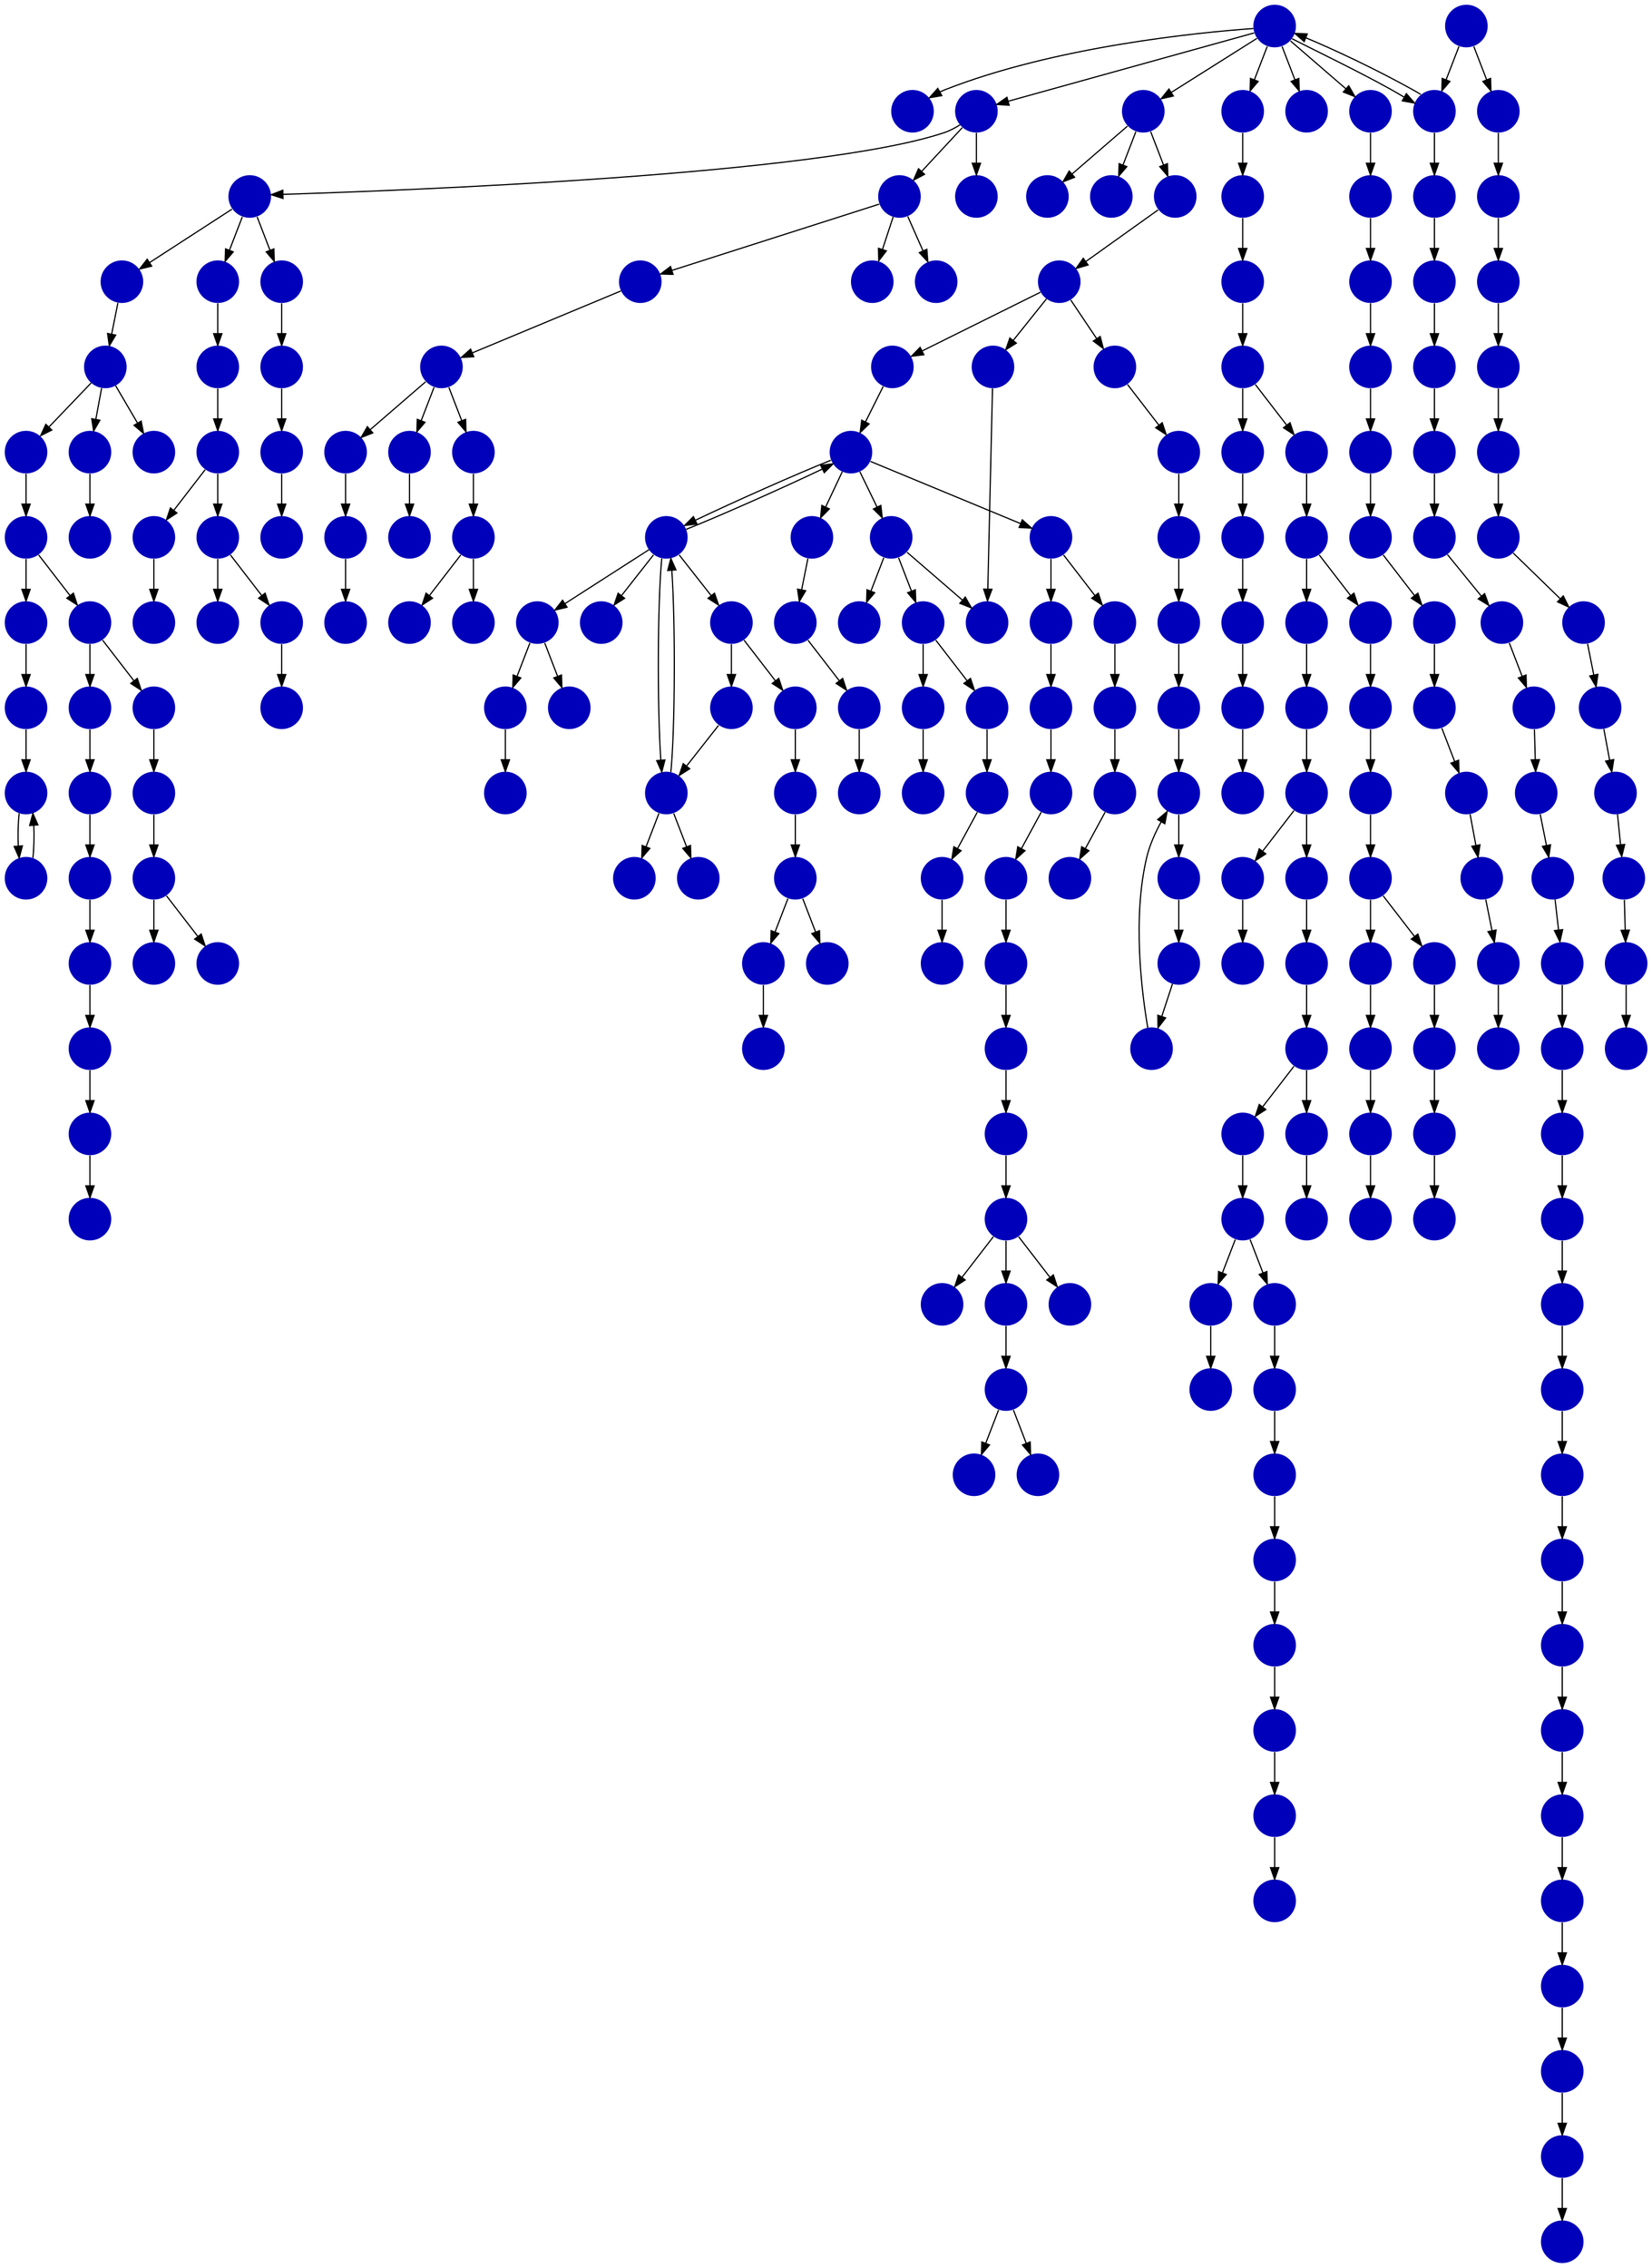 digraph{
0 [tooltip = "C", penwidth = 0, style = filled, fillcolor = "#0000bb", shape = circle, label = ""]
1 [tooltip = "C", penwidth = 0, style = filled, fillcolor = "#0000bb", shape = circle, label = ""]
2 [tooltip = "C", penwidth = 0, style = filled, fillcolor = "#0000bb", shape = circle, label = ""]
3 [tooltip = "C", penwidth = 0, style = filled, fillcolor = "#0000bb", shape = circle, label = ""]
4 [tooltip = "C", penwidth = 0, style = filled, fillcolor = "#0000bb", shape = circle, label = ""]
5 [tooltip = "C", penwidth = 0, style = filled, fillcolor = "#0000bb", shape = circle, label = ""]
6 [tooltip = "C", penwidth = 0, style = filled, fillcolor = "#0000bb", shape = circle, label = ""]
7 [tooltip = "C", penwidth = 0, style = filled, fillcolor = "#0000bb", shape = circle, label = ""]
8 [tooltip = "C", penwidth = 0, style = filled, fillcolor = "#0000bb", shape = circle, label = ""]
9 [tooltip = "C", penwidth = 0, style = filled, fillcolor = "#0000bb", shape = circle, label = ""]
10 [tooltip = "C", penwidth = 0, style = filled, fillcolor = "#0000bb", shape = circle, label = ""]
11 [tooltip = "C", penwidth = 0, style = filled, fillcolor = "#0000bb", shape = circle, label = ""]
12 [tooltip = "C", penwidth = 0, style = filled, fillcolor = "#0000bb", shape = circle, label = ""]
13 [tooltip = "C", penwidth = 0, style = filled, fillcolor = "#0000bb", shape = circle, label = ""]
14 [tooltip = "C", penwidth = 0, style = filled, fillcolor = "#0000bb", shape = circle, label = ""]
15 [tooltip = "C", penwidth = 0, style = filled, fillcolor = "#0000bb", shape = circle, label = ""]
16 [tooltip = "C", penwidth = 0, style = filled, fillcolor = "#0000bb", shape = circle, label = ""]
17 [tooltip = "C", penwidth = 0, style = filled, fillcolor = "#0000bb", shape = circle, label = ""]
18 [tooltip = "C", penwidth = 0, style = filled, fillcolor = "#0000bb", shape = circle, label = ""]
19 [tooltip = "C", penwidth = 0, style = filled, fillcolor = "#0000bb", shape = circle, label = ""]
20 [tooltip = "C", penwidth = 0, style = filled, fillcolor = "#0000bb", shape = circle, label = ""]
21 [tooltip = "C", penwidth = 0, style = filled, fillcolor = "#0000bb", shape = circle, label = ""]
22 [tooltip = "C", penwidth = 0, style = filled, fillcolor = "#0000bb", shape = circle, label = ""]
23 [tooltip = "C", penwidth = 0, style = filled, fillcolor = "#0000bb", shape = circle, label = ""]
24 [tooltip = "C", penwidth = 0, style = filled, fillcolor = "#0000bb", shape = circle, label = ""]
25 [tooltip = "C", penwidth = 0, style = filled, fillcolor = "#0000bb", shape = circle, label = ""]
26 [tooltip = "C", penwidth = 0, style = filled, fillcolor = "#0000bb", shape = circle, label = ""]
27 [tooltip = "C", penwidth = 0, style = filled, fillcolor = "#0000bb", shape = circle, label = ""]
28 [tooltip = "C", penwidth = 0, style = filled, fillcolor = "#0000bb", shape = circle, label = ""]
29 [tooltip = "C", penwidth = 0, style = filled, fillcolor = "#0000bb", shape = circle, label = ""]
30 [tooltip = "C", penwidth = 0, style = filled, fillcolor = "#0000bb", shape = circle, label = ""]
31 [tooltip = "C", penwidth = 0, style = filled, fillcolor = "#0000bb", shape = circle, label = ""]
32 [tooltip = "C", penwidth = 0, style = filled, fillcolor = "#0000bb", shape = circle, label = ""]
33 [tooltip = "C", penwidth = 0, style = filled, fillcolor = "#0000bb", shape = circle, label = ""]
34 [tooltip = "C", penwidth = 0, style = filled, fillcolor = "#0000bb", shape = circle, label = ""]
35 [tooltip = "C", penwidth = 0, style = filled, fillcolor = "#0000bb", shape = circle, label = ""]
36 [tooltip = "C", penwidth = 0, style = filled, fillcolor = "#0000bb", shape = circle, label = ""]
37 [tooltip = "C", penwidth = 0, style = filled, fillcolor = "#0000bb", shape = circle, label = ""]
38 [tooltip = "C", penwidth = 0, style = filled, fillcolor = "#0000bb", shape = circle, label = ""]
39 [tooltip = "C", penwidth = 0, style = filled, fillcolor = "#0000bb", shape = circle, label = ""]
40 [tooltip = "C", penwidth = 0, style = filled, fillcolor = "#0000bb", shape = circle, label = ""]
41 [tooltip = "C", penwidth = 0, style = filled, fillcolor = "#0000bb", shape = circle, label = ""]
42 [tooltip = "C", penwidth = 0, style = filled, fillcolor = "#0000bb", shape = circle, label = ""]
43 [tooltip = "C", penwidth = 0, style = filled, fillcolor = "#0000bb", shape = circle, label = ""]
44 [tooltip = "C", penwidth = 0, style = filled, fillcolor = "#0000bb", shape = circle, label = ""]
45 [tooltip = "C", penwidth = 0, style = filled, fillcolor = "#0000bb", shape = circle, label = ""]
46 [tooltip = "C", penwidth = 0, style = filled, fillcolor = "#0000bb", shape = circle, label = ""]
47 [tooltip = "C", penwidth = 0, style = filled, fillcolor = "#0000bb", shape = circle, label = ""]
48 [tooltip = "C", penwidth = 0, style = filled, fillcolor = "#0000bb", shape = circle, label = ""]
49 [tooltip = "C", penwidth = 0, style = filled, fillcolor = "#0000bb", shape = circle, label = ""]
50 [tooltip = "C", penwidth = 0, style = filled, fillcolor = "#0000bb", shape = circle, label = ""]
51 [tooltip = "C", penwidth = 0, style = filled, fillcolor = "#0000bb", shape = circle, label = ""]
52 [tooltip = "C", penwidth = 0, style = filled, fillcolor = "#0000bb", shape = circle, label = ""]
53 [tooltip = "C", penwidth = 0, style = filled, fillcolor = "#0000bb", shape = circle, label = ""]
54 [tooltip = "C", penwidth = 0, style = filled, fillcolor = "#0000bb", shape = circle, label = ""]
55 [tooltip = "C", penwidth = 0, style = filled, fillcolor = "#0000bb", shape = circle, label = ""]
56 [tooltip = "C", penwidth = 0, style = filled, fillcolor = "#0000bb", shape = circle, label = ""]
57 [tooltip = "C", penwidth = 0, style = filled, fillcolor = "#0000bb", shape = circle, label = ""]
58 [tooltip = "C", penwidth = 0, style = filled, fillcolor = "#0000bb", shape = circle, label = ""]
59 [tooltip = "C", penwidth = 0, style = filled, fillcolor = "#0000bb", shape = circle, label = ""]
60 [tooltip = "C", penwidth = 0, style = filled, fillcolor = "#0000bb", shape = circle, label = ""]
61 [tooltip = "C", penwidth = 0, style = filled, fillcolor = "#0000bb", shape = circle, label = ""]
62 [tooltip = "C", penwidth = 0, style = filled, fillcolor = "#0000bb", shape = circle, label = ""]
63 [tooltip = "C", penwidth = 0, style = filled, fillcolor = "#0000bb", shape = circle, label = ""]
64 [tooltip = "C", penwidth = 0, style = filled, fillcolor = "#0000bb", shape = circle, label = ""]
65 [tooltip = "C", penwidth = 0, style = filled, fillcolor = "#0000bb", shape = circle, label = ""]
66 [tooltip = "C", penwidth = 0, style = filled, fillcolor = "#0000bb", shape = circle, label = ""]
67 [tooltip = "C", penwidth = 0, style = filled, fillcolor = "#0000bb", shape = circle, label = ""]
68 [tooltip = "C", penwidth = 0, style = filled, fillcolor = "#0000bb", shape = circle, label = ""]
69 [tooltip = "C", penwidth = 0, style = filled, fillcolor = "#0000bb", shape = circle, label = ""]
70 [tooltip = "C", penwidth = 0, style = filled, fillcolor = "#0000bb", shape = circle, label = ""]
71 [tooltip = "C", penwidth = 0, style = filled, fillcolor = "#0000bb", shape = circle, label = ""]
72 [tooltip = "C", penwidth = 0, style = filled, fillcolor = "#0000bb", shape = circle, label = ""]
73 [tooltip = "C", penwidth = 0, style = filled, fillcolor = "#0000bb", shape = circle, label = ""]
74 [tooltip = "C", penwidth = 0, style = filled, fillcolor = "#0000bb", shape = circle, label = ""]
75 [tooltip = "C", penwidth = 0, style = filled, fillcolor = "#0000bb", shape = circle, label = ""]
76 [tooltip = "C", penwidth = 0, style = filled, fillcolor = "#0000bb", shape = circle, label = ""]
77 [tooltip = "C", penwidth = 0, style = filled, fillcolor = "#0000bb", shape = circle, label = ""]
78 [tooltip = "C", penwidth = 0, style = filled, fillcolor = "#0000bb", shape = circle, label = ""]
79 [tooltip = "C", penwidth = 0, style = filled, fillcolor = "#0000bb", shape = circle, label = ""]
80 [tooltip = "C", penwidth = 0, style = filled, fillcolor = "#0000bb", shape = circle, label = ""]
81 [tooltip = "C", penwidth = 0, style = filled, fillcolor = "#0000bb", shape = circle, label = ""]
82 [tooltip = "C", penwidth = 0, style = filled, fillcolor = "#0000bb", shape = circle, label = ""]
83 [tooltip = "C", penwidth = 0, style = filled, fillcolor = "#0000bb", shape = circle, label = ""]
84 [tooltip = "C", penwidth = 0, style = filled, fillcolor = "#0000bb", shape = circle, label = ""]
85 [tooltip = "C", penwidth = 0, style = filled, fillcolor = "#0000bb", shape = circle, label = ""]
86 [tooltip = "C", penwidth = 0, style = filled, fillcolor = "#0000bb", shape = circle, label = ""]
87 [tooltip = "C", penwidth = 0, style = filled, fillcolor = "#0000bb", shape = circle, label = ""]
88 [tooltip = "C", penwidth = 0, style = filled, fillcolor = "#0000bb", shape = circle, label = ""]
89 [tooltip = "C", penwidth = 0, style = filled, fillcolor = "#0000bb", shape = circle, label = ""]
90 [tooltip = "C", penwidth = 0, style = filled, fillcolor = "#0000bb", shape = circle, label = ""]
91 [tooltip = "C", penwidth = 0, style = filled, fillcolor = "#0000bb", shape = circle, label = ""]
92 [tooltip = "C", penwidth = 0, style = filled, fillcolor = "#0000bb", shape = circle, label = ""]
93 [tooltip = "C", penwidth = 0, style = filled, fillcolor = "#0000bb", shape = circle, label = ""]
94 [tooltip = "C", penwidth = 0, style = filled, fillcolor = "#0000bb", shape = circle, label = ""]
95 [tooltip = "C", penwidth = 0, style = filled, fillcolor = "#0000bb", shape = circle, label = ""]
96 [tooltip = "C", penwidth = 0, style = filled, fillcolor = "#0000bb", shape = circle, label = ""]
97 [tooltip = "C", penwidth = 0, style = filled, fillcolor = "#0000bb", shape = circle, label = ""]
98 [tooltip = "C", penwidth = 0, style = filled, fillcolor = "#0000bb", shape = circle, label = ""]
99 [tooltip = "C", penwidth = 0, style = filled, fillcolor = "#0000bb", shape = circle, label = ""]
100 [tooltip = "C", penwidth = 0, style = filled, fillcolor = "#0000bb", shape = circle, label = ""]
101 [tooltip = "C", penwidth = 0, style = filled, fillcolor = "#0000bb", shape = circle, label = ""]
102 [tooltip = "C", penwidth = 0, style = filled, fillcolor = "#0000bb", shape = circle, label = ""]
103 [tooltip = "C", penwidth = 0, style = filled, fillcolor = "#0000bb", shape = circle, label = ""]
104 [tooltip = "C", penwidth = 0, style = filled, fillcolor = "#0000bb", shape = circle, label = ""]
105 [tooltip = "C", penwidth = 0, style = filled, fillcolor = "#0000bb", shape = circle, label = ""]
106 [tooltip = "C", penwidth = 0, style = filled, fillcolor = "#0000bb", shape = circle, label = ""]
107 [tooltip = "C", penwidth = 0, style = filled, fillcolor = "#0000bb", shape = circle, label = ""]
108 [tooltip = "C", penwidth = 0, style = filled, fillcolor = "#0000bb", shape = circle, label = ""]
109 [tooltip = "C", penwidth = 0, style = filled, fillcolor = "#0000bb", shape = circle, label = ""]
110 [tooltip = "C", penwidth = 0, style = filled, fillcolor = "#0000bb", shape = circle, label = ""]
111 [tooltip = "C", penwidth = 0, style = filled, fillcolor = "#0000bb", shape = circle, label = ""]
112 [tooltip = "C", penwidth = 0, style = filled, fillcolor = "#0000bb", shape = circle, label = ""]
113 [tooltip = "C", penwidth = 0, style = filled, fillcolor = "#0000bb", shape = circle, label = ""]
114 [tooltip = "C", penwidth = 0, style = filled, fillcolor = "#0000bb", shape = circle, label = ""]
115 [tooltip = "C", penwidth = 0, style = filled, fillcolor = "#0000bb", shape = circle, label = ""]
116 [tooltip = "C", penwidth = 0, style = filled, fillcolor = "#0000bb", shape = circle, label = ""]
117 [tooltip = "C", penwidth = 0, style = filled, fillcolor = "#0000bb", shape = circle, label = ""]
118 [tooltip = "C", penwidth = 0, style = filled, fillcolor = "#0000bb", shape = circle, label = ""]
119 [tooltip = "C", penwidth = 0, style = filled, fillcolor = "#0000bb", shape = circle, label = ""]
120 [tooltip = "C", penwidth = 0, style = filled, fillcolor = "#0000bb", shape = circle, label = ""]
121 [tooltip = "C", penwidth = 0, style = filled, fillcolor = "#0000bb", shape = circle, label = ""]
122 [tooltip = "C", penwidth = 0, style = filled, fillcolor = "#0000bb", shape = circle, label = ""]
123 [tooltip = "C", penwidth = 0, style = filled, fillcolor = "#0000bb", shape = circle, label = ""]
124 [tooltip = "C", penwidth = 0, style = filled, fillcolor = "#0000bb", shape = circle, label = ""]
125 [tooltip = "C", penwidth = 0, style = filled, fillcolor = "#0000bb", shape = circle, label = ""]
126 [tooltip = "C", penwidth = 0, style = filled, fillcolor = "#0000bb", shape = circle, label = ""]
127 [tooltip = "C", penwidth = 0, style = filled, fillcolor = "#0000bb", shape = circle, label = ""]
128 [tooltip = "C", penwidth = 0, style = filled, fillcolor = "#0000bb", shape = circle, label = ""]
129 [tooltip = "C", penwidth = 0, style = filled, fillcolor = "#0000bb", shape = circle, label = ""]
130 [tooltip = "C", penwidth = 0, style = filled, fillcolor = "#0000bb", shape = circle, label = ""]
131 [tooltip = "C", penwidth = 0, style = filled, fillcolor = "#0000bb", shape = circle, label = ""]
132 [tooltip = "C", penwidth = 0, style = filled, fillcolor = "#0000bb", shape = circle, label = ""]
133 [tooltip = "C", penwidth = 0, style = filled, fillcolor = "#0000bb", shape = circle, label = ""]
134 [tooltip = "C", penwidth = 0, style = filled, fillcolor = "#0000bb", shape = circle, label = ""]
135 [tooltip = "C", penwidth = 0, style = filled, fillcolor = "#0000bb", shape = circle, label = ""]
136 [tooltip = "C", penwidth = 0, style = filled, fillcolor = "#0000bb", shape = circle, label = ""]
137 [tooltip = "C", penwidth = 0, style = filled, fillcolor = "#0000bb", shape = circle, label = ""]
138 [tooltip = "C", penwidth = 0, style = filled, fillcolor = "#0000bb", shape = circle, label = ""]
139 [tooltip = "C", penwidth = 0, style = filled, fillcolor = "#0000bb", shape = circle, label = ""]
140 [tooltip = "C", penwidth = 0, style = filled, fillcolor = "#0000bb", shape = circle, label = ""]
141 [tooltip = "C", penwidth = 0, style = filled, fillcolor = "#0000bb", shape = circle, label = ""]
142 [tooltip = "C", penwidth = 0, style = filled, fillcolor = "#0000bb", shape = circle, label = ""]
143 [tooltip = "C", penwidth = 0, style = filled, fillcolor = "#0000bb", shape = circle, label = ""]
144 [tooltip = "C", penwidth = 0, style = filled, fillcolor = "#0000bb", shape = circle, label = ""]
145 [tooltip = "C", penwidth = 0, style = filled, fillcolor = "#0000bb", shape = circle, label = ""]
146 [tooltip = "C", penwidth = 0, style = filled, fillcolor = "#0000bb", shape = circle, label = ""]
147 [tooltip = "C", penwidth = 0, style = filled, fillcolor = "#0000bb", shape = circle, label = ""]
148 [tooltip = "C", penwidth = 0, style = filled, fillcolor = "#0000bb", shape = circle, label = ""]
149 [tooltip = "C", penwidth = 0, style = filled, fillcolor = "#0000bb", shape = circle, label = ""]
150 [tooltip = "C", penwidth = 0, style = filled, fillcolor = "#0000bb", shape = circle, label = ""]
151 [tooltip = "C", penwidth = 0, style = filled, fillcolor = "#0000bb", shape = circle, label = ""]
152 [tooltip = "C", penwidth = 0, style = filled, fillcolor = "#0000bb", shape = circle, label = ""]
153 [tooltip = "C", penwidth = 0, style = filled, fillcolor = "#0000bb", shape = circle, label = ""]
154 [tooltip = "C", penwidth = 0, style = filled, fillcolor = "#0000bb", shape = circle, label = ""]
155 [tooltip = "C", penwidth = 0, style = filled, fillcolor = "#0000bb", shape = circle, label = ""]
156 [tooltip = "C", penwidth = 0, style = filled, fillcolor = "#0000bb", shape = circle, label = ""]
157 [tooltip = "C", penwidth = 0, style = filled, fillcolor = "#0000bb", shape = circle, label = ""]
158 [tooltip = "C", penwidth = 0, style = filled, fillcolor = "#0000bb", shape = circle, label = ""]
159 [tooltip = "C", penwidth = 0, style = filled, fillcolor = "#0000bb", shape = circle, label = ""]
160 [tooltip = "C", penwidth = 0, style = filled, fillcolor = "#0000bb", shape = circle, label = ""]
161 [tooltip = "C", penwidth = 0, style = filled, fillcolor = "#0000bb", shape = circle, label = ""]
162 [tooltip = "C", penwidth = 0, style = filled, fillcolor = "#0000bb", shape = circle, label = ""]
163 [tooltip = "C", penwidth = 0, style = filled, fillcolor = "#0000bb", shape = circle, label = ""]
164 [tooltip = "C", penwidth = 0, style = filled, fillcolor = "#0000bb", shape = circle, label = ""]
165 [tooltip = "C", penwidth = 0, style = filled, fillcolor = "#0000bb", shape = circle, label = ""]
166 [tooltip = "C", penwidth = 0, style = filled, fillcolor = "#0000bb", shape = circle, label = ""]
167 [tooltip = "C", penwidth = 0, style = filled, fillcolor = "#0000bb", shape = circle, label = ""]
168 [tooltip = "C", penwidth = 0, style = filled, fillcolor = "#0000bb", shape = circle, label = ""]
169 [tooltip = "C", penwidth = 0, style = filled, fillcolor = "#0000bb", shape = circle, label = ""]
170 [tooltip = "C", penwidth = 0, style = filled, fillcolor = "#0000bb", shape = circle, label = ""]
171 [tooltip = "C", penwidth = 0, style = filled, fillcolor = "#0000bb", shape = circle, label = ""]
172 [tooltip = "C", penwidth = 0, style = filled, fillcolor = "#0000bb", shape = circle, label = ""]
173 [tooltip = "C", penwidth = 0, style = filled, fillcolor = "#0000bb", shape = circle, label = ""]
174 [tooltip = "C", penwidth = 0, style = filled, fillcolor = "#0000bb", shape = circle, label = ""]
175 [tooltip = "C", penwidth = 0, style = filled, fillcolor = "#0000bb", shape = circle, label = ""]
176 [tooltip = "C", penwidth = 0, style = filled, fillcolor = "#0000bb", shape = circle, label = ""]
177 [tooltip = "C", penwidth = 0, style = filled, fillcolor = "#0000bb", shape = circle, label = ""]
178 [tooltip = "C", penwidth = 0, style = filled, fillcolor = "#0000bb", shape = circle, label = ""]
179 [tooltip = "C", penwidth = 0, style = filled, fillcolor = "#0000bb", shape = circle, label = ""]
180 [tooltip = "C", penwidth = 0, style = filled, fillcolor = "#0000bb", shape = circle, label = ""]
181 [tooltip = "C", penwidth = 0, style = filled, fillcolor = "#0000bb", shape = circle, label = ""]
182 [tooltip = "C", penwidth = 0, style = filled, fillcolor = "#0000bb", shape = circle, label = ""]
183 [tooltip = "C", penwidth = 0, style = filled, fillcolor = "#0000bb", shape = circle, label = ""]
184 [tooltip = "C", penwidth = 0, style = filled, fillcolor = "#0000bb", shape = circle, label = ""]
185 [tooltip = "C", penwidth = 0, style = filled, fillcolor = "#0000bb", shape = circle, label = ""]
186 [tooltip = "C", penwidth = 0, style = filled, fillcolor = "#0000bb", shape = circle, label = ""]
187 [tooltip = "C", penwidth = 0, style = filled, fillcolor = "#0000bb", shape = circle, label = ""]
188 [tooltip = "C", penwidth = 0, style = filled, fillcolor = "#0000bb", shape = circle, label = ""]
189 [tooltip = "C", penwidth = 0, style = filled, fillcolor = "#0000bb", shape = circle, label = ""]
190 [tooltip = "C", penwidth = 0, style = filled, fillcolor = "#0000bb", shape = circle, label = ""]
191 [tooltip = "C", penwidth = 0, style = filled, fillcolor = "#0000bb", shape = circle, label = ""]
192 [tooltip = "C", penwidth = 0, style = filled, fillcolor = "#0000bb", shape = circle, label = ""]
193 [tooltip = "C", penwidth = 0, style = filled, fillcolor = "#0000bb", shape = circle, label = ""]
194 [tooltip = "C", penwidth = 0, style = filled, fillcolor = "#0000bb", shape = circle, label = ""]
195 [tooltip = "C", penwidth = 0, style = filled, fillcolor = "#0000bb", shape = circle, label = ""]
196 [tooltip = "C", penwidth = 0, style = filled, fillcolor = "#0000bb", shape = circle, label = ""]
197 [tooltip = "C", penwidth = 0, style = filled, fillcolor = "#0000bb", shape = circle, label = ""]
198 [tooltip = "C", penwidth = 0, style = filled, fillcolor = "#0000bb", shape = circle, label = ""]
199 [tooltip = "C", penwidth = 0, style = filled, fillcolor = "#0000bb", shape = circle, label = ""]
200 [tooltip = "C", penwidth = 0, style = filled, fillcolor = "#0000bb", shape = circle, label = ""]
201 [tooltip = "C", penwidth = 0, style = filled, fillcolor = "#0000bb", shape = circle, label = ""]
202 [tooltip = "C", penwidth = 0, style = filled, fillcolor = "#0000bb", shape = circle, label = ""]
203 [tooltip = "C", penwidth = 0, style = filled, fillcolor = "#0000bb", shape = circle, label = ""]
204 [tooltip = "C", penwidth = 0, style = filled, fillcolor = "#0000bb", shape = circle, label = ""]
205 [tooltip = "C", penwidth = 0, style = filled, fillcolor = "#0000bb", shape = circle, label = ""]
206 [tooltip = "C", penwidth = 0, style = filled, fillcolor = "#0000bb", shape = circle, label = ""]
207 [tooltip = "C", penwidth = 0, style = filled, fillcolor = "#0000bb", shape = circle, label = ""]
208 [tooltip = "C", penwidth = 0, style = filled, fillcolor = "#0000bb", shape = circle, label = ""]
209 [tooltip = "C", penwidth = 0, style = filled, fillcolor = "#0000bb", shape = circle, label = ""]
210 [tooltip = "C", penwidth = 0, style = filled, fillcolor = "#0000bb", shape = circle, label = ""]
211 [tooltip = "C", penwidth = 0, style = filled, fillcolor = "#0000bb", shape = circle, label = ""]
212 [tooltip = "C", penwidth = 0, style = filled, fillcolor = "#0000bb", shape = circle, label = ""]
213 [tooltip = "C", penwidth = 0, style = filled, fillcolor = "#0000bb", shape = circle, label = ""]
214 [tooltip = "C", penwidth = 0, style = filled, fillcolor = "#0000bb", shape = circle, label = ""]
215 [tooltip = "C", penwidth = 0, style = filled, fillcolor = "#0000bb", shape = circle, label = ""]
216 [tooltip = "C", penwidth = 0, style = filled, fillcolor = "#0000bb", shape = circle, label = ""]
217 [tooltip = "C", penwidth = 0, style = filled, fillcolor = "#0000bb", shape = circle, label = ""]
218 [tooltip = "C", penwidth = 0, style = filled, fillcolor = "#0000bb", shape = circle, label = ""]
219 [tooltip = "C", penwidth = 0, style = filled, fillcolor = "#0000bb", shape = circle, label = ""]
0 -> 86
47 -> 54
138 -> 145
26 -> 218
57 -> 50
201 -> 200
104 -> 96
19 -> 4
108 -> 134
190 -> 189
122 -> 95
160 -> 6
19 -> 66
113 -> 109
24 -> 203
184 -> 186
103 -> 105
118 -> 116
171 -> 170
78 -> 74
217 -> 63
76 -> 77
9 -> 21
56 -> 101
123 -> 131
3 -> 169
105 -> 113
110 -> 117
42 -> 26
21 -> 81
32 -> 28
144 -> 139
19 -> 137
178 -> 175
77 -> 79
212 -> 215
210 -> 209
120 -> 100
0 -> 166
137 -> 144
49 -> 35
14 -> 141
29 -> 37
0 -> 1
75 -> 71
72 -> 67
13 -> 23
181 -> 182
39 -> 27
195 -> 193
130 -> 106
194 -> 192
193 -> 156
16 -> 13
176 -> 178
149 -> 152
133 -> 62
41 -> 64
207 -> 205
197 -> 198
0 -> 14
0 -> 115
135 -> 126
4 -> 12
126 -> 112
132 -> 99
165 -> 155
159 -> 195
134 -> 90
10 -> 3
136 -> 121
95 -> 107
144 -> 171
68 -> 201
38 -> 29
25 -> 73
206 -> 204
202 -> 199
2 -> 176
154 -> 157
200 -> 202
163 -> 168
218 -> 190
102 -> 123
31 -> 128
134 -> 132
174 -> 18
44 -> 46
71 -> 219
12 -> 7
53 -> 55
99 -> 130
66 -> 67
40 -> 39
54 -> 43
196 -> 194
1 -> 0
60 -> 217
71 -> 183
62 -> 45
35 -> 56
79 -> 83
111 -> 119
77 -> 78
84 -> 75
24 -> 25
168 -> 158
38 -> 57
18 -> 146
0 -> 5
98 -> 133
66 -> 68
116 -> 59
19 -> 213
149 -> 142
112 -> 38
4 -> 163
96 -> 52
2 -> 8
43 -> 34
182 -> 153
178 -> 177
137 -> 19
36 -> 30
22 -> 20
158 -> 161
37 -> 31
22 -> 76
1 -> 91
52 -> 65
170 -> 137
186 -> 191
170 -> 216
185 -> 186
131 -> 58
33 -> 127
209 -> 206
109 -> 125
27 -> 32
97 -> 98
164 -> 167
114 -> 118
61 -> 93
68 -> 197
18 -> 17
34 -> 44
148 -> 147
156 -> 160
30 -> 33
119 -> 120
129 -> 97
115 -> 136
100 -> 102
93 -> 124
155 -> 84
137 -> 170
213 -> 214
107 -> 129
11 -> 9
48 -> 19
124 -> 88
9 -> 154
139 -> 80
83 -> 211
91 -> 110
46 -> 51
151 -> 150
2 -> 162
51 -> 36
189 -> 188
14 -> 70
87 -> 165
66 -> 69
50 -> 53
188 -> 184
146 -> 151
182 -> 180
173 -> 172
71 -> 181
137 -> 143
178 -> 174
170 -> 85
205 -> 208
106 -> 60
191 -> 187
154 -> 164
5 -> 22
93 -> 111
208 -> 210
150 -> 149
90 -> 114
64 -> 47
214 -> 212
146 -> 207
8 -> 11
22 -> 15
83 -> 82
60 -> 40
137 -> 138
14 -> 42
10 -> 1
99 -> 135
175 -> 179
80 -> 24
162 -> 196
0 -> 92
5 -> 94
86 -> 89
23 -> 13
6 -> 49
125 -> 104
138 -> 173
187 -> 185
89 -> 108
7 -> 87
121 -> 122
26 -> 72
147 -> 140
65 -> 41
169 -> 159
26 -> 48
77 -> 148
117 -> 103
5 -> 2
17 -> 16
27 -> 61
}